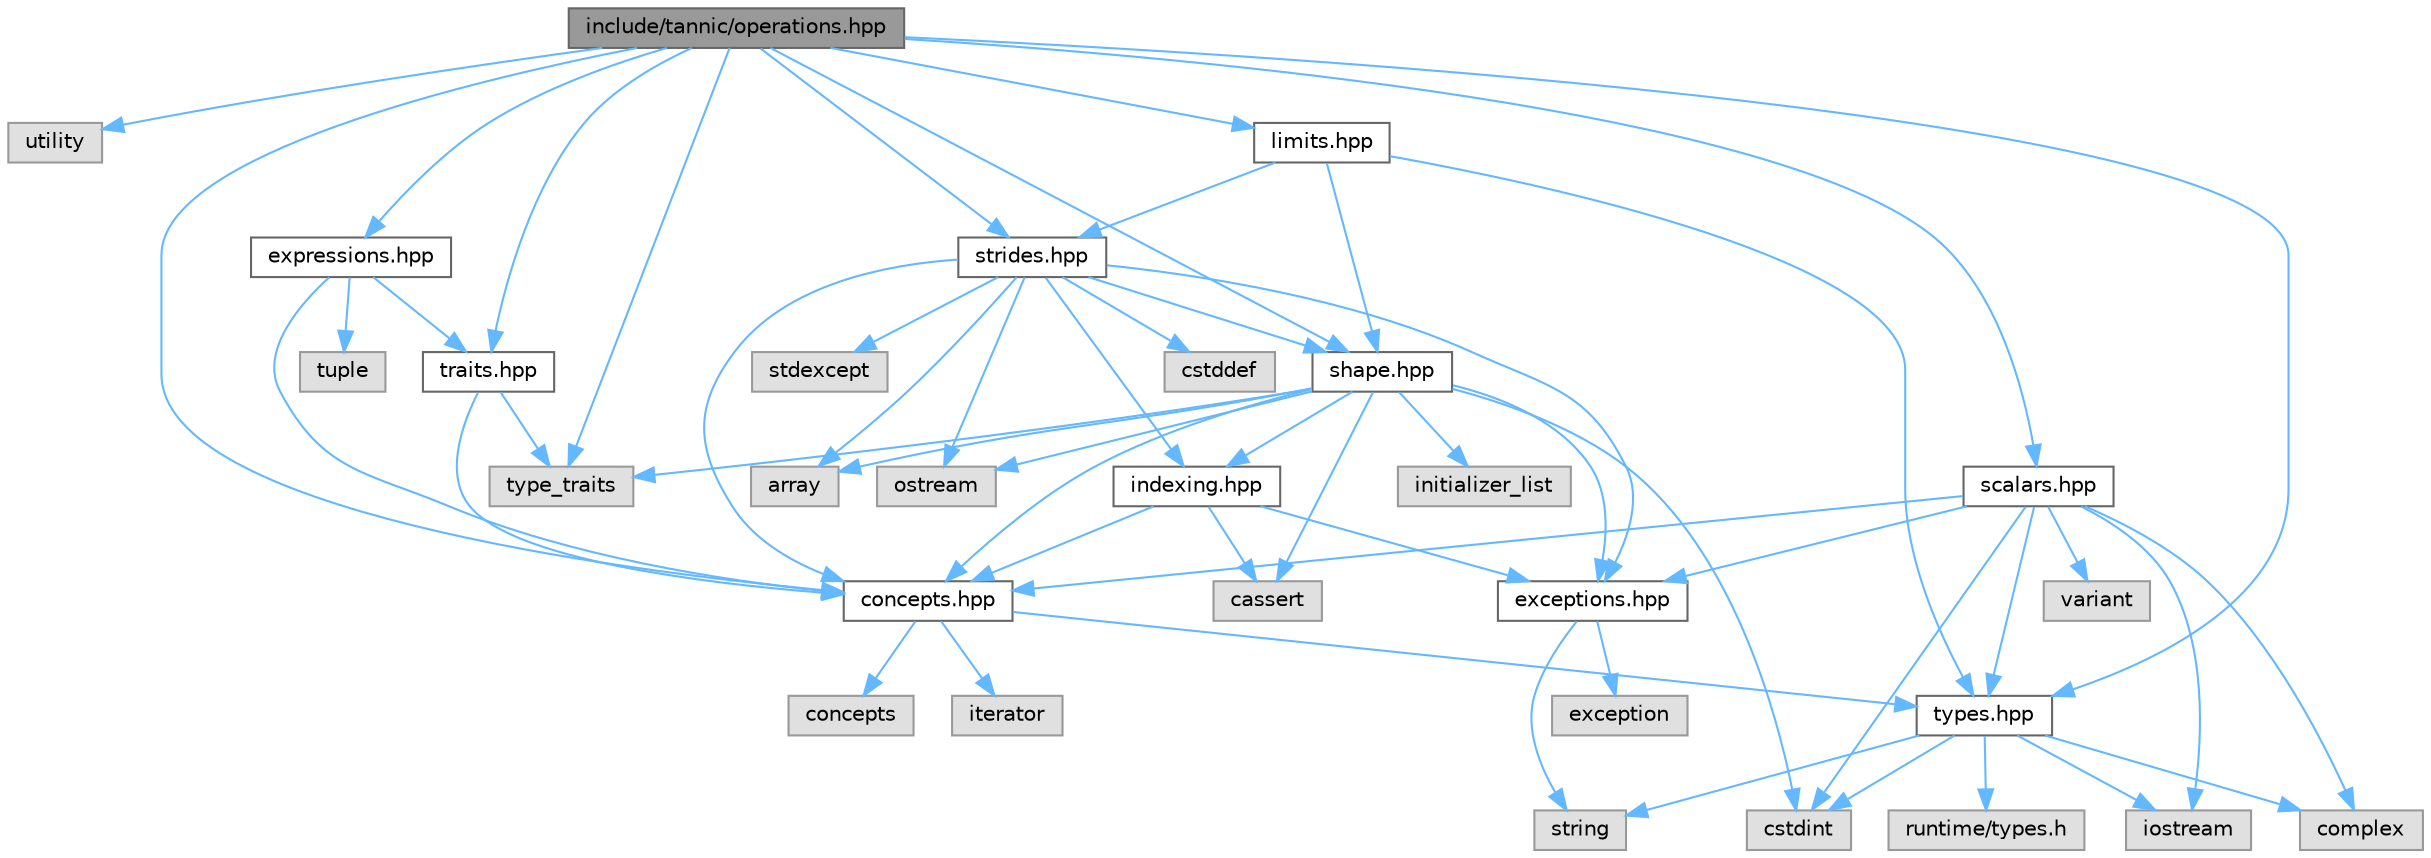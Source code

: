 digraph "include/tannic/operations.hpp"
{
 // LATEX_PDF_SIZE
  bgcolor="transparent";
  edge [fontname=Helvetica,fontsize=10,labelfontname=Helvetica,labelfontsize=10];
  node [fontname=Helvetica,fontsize=10,shape=box,height=0.2,width=0.4];
  Node1 [id="Node000001",label="include/tannic/operations.hpp",height=0.2,width=0.4,color="gray40", fillcolor="grey60", style="filled", fontcolor="black",tooltip=" "];
  Node1 -> Node2 [id="edge56_Node000001_Node000002",color="steelblue1",style="solid",tooltip=" "];
  Node2 [id="Node000002",label="utility",height=0.2,width=0.4,color="grey60", fillcolor="#E0E0E0", style="filled",tooltip=" "];
  Node1 -> Node3 [id="edge57_Node000001_Node000003",color="steelblue1",style="solid",tooltip=" "];
  Node3 [id="Node000003",label="type_traits",height=0.2,width=0.4,color="grey60", fillcolor="#E0E0E0", style="filled",tooltip=" "];
  Node1 -> Node4 [id="edge58_Node000001_Node000004",color="steelblue1",style="solid",tooltip=" "];
  Node4 [id="Node000004",label="concepts.hpp",height=0.2,width=0.4,color="grey40", fillcolor="white", style="filled",URL="$d7/dd8/concepts_8hpp.html",tooltip="Defines core C++20 concepts used throughout the Tannic Tensor Library."];
  Node4 -> Node5 [id="edge59_Node000004_Node000005",color="steelblue1",style="solid",tooltip=" "];
  Node5 [id="Node000005",label="concepts",height=0.2,width=0.4,color="grey60", fillcolor="#E0E0E0", style="filled",tooltip=" "];
  Node4 -> Node6 [id="edge60_Node000004_Node000006",color="steelblue1",style="solid",tooltip=" "];
  Node6 [id="Node000006",label="iterator",height=0.2,width=0.4,color="grey60", fillcolor="#E0E0E0", style="filled",tooltip=" "];
  Node4 -> Node7 [id="edge61_Node000004_Node000007",color="steelblue1",style="solid",tooltip=" "];
  Node7 [id="Node000007",label="types.hpp",height=0.2,width=0.4,color="grey40", fillcolor="white", style="filled",URL="$dd/de3/types_8hpp.html",tooltip="Core type system for the Tannic Tensor Library."];
  Node7 -> Node8 [id="edge62_Node000007_Node000008",color="steelblue1",style="solid",tooltip=" "];
  Node8 [id="Node000008",label="iostream",height=0.2,width=0.4,color="grey60", fillcolor="#E0E0E0", style="filled",tooltip=" "];
  Node7 -> Node9 [id="edge63_Node000007_Node000009",color="steelblue1",style="solid",tooltip=" "];
  Node9 [id="Node000009",label="cstdint",height=0.2,width=0.4,color="grey60", fillcolor="#E0E0E0", style="filled",tooltip=" "];
  Node7 -> Node10 [id="edge64_Node000007_Node000010",color="steelblue1",style="solid",tooltip=" "];
  Node10 [id="Node000010",label="string",height=0.2,width=0.4,color="grey60", fillcolor="#E0E0E0", style="filled",tooltip=" "];
  Node7 -> Node11 [id="edge65_Node000007_Node000011",color="steelblue1",style="solid",tooltip=" "];
  Node11 [id="Node000011",label="complex",height=0.2,width=0.4,color="grey60", fillcolor="#E0E0E0", style="filled",tooltip=" "];
  Node7 -> Node12 [id="edge66_Node000007_Node000012",color="steelblue1",style="solid",tooltip=" "];
  Node12 [id="Node000012",label="runtime/types.h",height=0.2,width=0.4,color="grey60", fillcolor="#E0E0E0", style="filled",tooltip=" "];
  Node1 -> Node13 [id="edge67_Node000001_Node000013",color="steelblue1",style="solid",tooltip=" "];
  Node13 [id="Node000013",label="expressions.hpp",height=0.2,width=0.4,color="grey40", fillcolor="white", style="filled",URL="$d5/d8b/expressions_8hpp.html",tooltip=" "];
  Node13 -> Node14 [id="edge68_Node000013_Node000014",color="steelblue1",style="solid",tooltip=" "];
  Node14 [id="Node000014",label="tuple",height=0.2,width=0.4,color="grey60", fillcolor="#E0E0E0", style="filled",tooltip=" "];
  Node13 -> Node15 [id="edge69_Node000013_Node000015",color="steelblue1",style="solid",tooltip=" "];
  Node15 [id="Node000015",label="traits.hpp",height=0.2,width=0.4,color="grey40", fillcolor="white", style="filled",URL="$df/d73/traits_8hpp.html",tooltip=" "];
  Node15 -> Node3 [id="edge70_Node000015_Node000003",color="steelblue1",style="solid",tooltip=" "];
  Node15 -> Node4 [id="edge71_Node000015_Node000004",color="steelblue1",style="solid",tooltip=" "];
  Node13 -> Node4 [id="edge72_Node000013_Node000004",color="steelblue1",style="solid",tooltip=" "];
  Node1 -> Node7 [id="edge73_Node000001_Node000007",color="steelblue1",style="solid",tooltip=" "];
  Node1 -> Node16 [id="edge74_Node000001_Node000016",color="steelblue1",style="solid",tooltip=" "];
  Node16 [id="Node000016",label="shape.hpp",height=0.2,width=0.4,color="grey40", fillcolor="white", style="filled",URL="$d3/d30/shape_8hpp.html",tooltip="Defines the Shape class for representing tensor dimensions."];
  Node16 -> Node3 [id="edge75_Node000016_Node000003",color="steelblue1",style="solid",tooltip=" "];
  Node16 -> Node17 [id="edge76_Node000016_Node000017",color="steelblue1",style="solid",tooltip=" "];
  Node17 [id="Node000017",label="array",height=0.2,width=0.4,color="grey60", fillcolor="#E0E0E0", style="filled",tooltip=" "];
  Node16 -> Node9 [id="edge77_Node000016_Node000009",color="steelblue1",style="solid",tooltip=" "];
  Node16 -> Node18 [id="edge78_Node000016_Node000018",color="steelblue1",style="solid",tooltip=" "];
  Node18 [id="Node000018",label="cassert",height=0.2,width=0.4,color="grey60", fillcolor="#E0E0E0", style="filled",tooltip=" "];
  Node16 -> Node19 [id="edge79_Node000016_Node000019",color="steelblue1",style="solid",tooltip=" "];
  Node19 [id="Node000019",label="initializer_list",height=0.2,width=0.4,color="grey60", fillcolor="#E0E0E0", style="filled",tooltip=" "];
  Node16 -> Node20 [id="edge80_Node000016_Node000020",color="steelblue1",style="solid",tooltip=" "];
  Node20 [id="Node000020",label="ostream",height=0.2,width=0.4,color="grey60", fillcolor="#E0E0E0", style="filled",tooltip=" "];
  Node16 -> Node4 [id="edge81_Node000016_Node000004",color="steelblue1",style="solid",tooltip=" "];
  Node16 -> Node21 [id="edge82_Node000016_Node000021",color="steelblue1",style="solid",tooltip=" "];
  Node21 [id="Node000021",label="indexing.hpp",height=0.2,width=0.4,color="grey40", fillcolor="white", style="filled",URL="$d7/d1d/indexing_8hpp.html",tooltip=" "];
  Node21 -> Node18 [id="edge83_Node000021_Node000018",color="steelblue1",style="solid",tooltip=" "];
  Node21 -> Node4 [id="edge84_Node000021_Node000004",color="steelblue1",style="solid",tooltip=" "];
  Node21 -> Node22 [id="edge85_Node000021_Node000022",color="steelblue1",style="solid",tooltip=" "];
  Node22 [id="Node000022",label="exceptions.hpp",height=0.2,width=0.4,color="grey40", fillcolor="white", style="filled",URL="$da/d49/exceptions_8hpp.html",tooltip="Defines the exceptions used in the library."];
  Node22 -> Node23 [id="edge86_Node000022_Node000023",color="steelblue1",style="solid",tooltip=" "];
  Node23 [id="Node000023",label="exception",height=0.2,width=0.4,color="grey60", fillcolor="#E0E0E0", style="filled",tooltip=" "];
  Node22 -> Node10 [id="edge87_Node000022_Node000010",color="steelblue1",style="solid",tooltip=" "];
  Node16 -> Node22 [id="edge88_Node000016_Node000022",color="steelblue1",style="solid",tooltip=" "];
  Node1 -> Node24 [id="edge89_Node000001_Node000024",color="steelblue1",style="solid",tooltip=" "];
  Node24 [id="Node000024",label="strides.hpp",height=0.2,width=0.4,color="grey40", fillcolor="white", style="filled",URL="$d7/d08/strides_8hpp.html",tooltip="Memory layout specification for tensor dimensions in the Tannic Tensor Library."];
  Node24 -> Node17 [id="edge90_Node000024_Node000017",color="steelblue1",style="solid",tooltip=" "];
  Node24 -> Node25 [id="edge91_Node000024_Node000025",color="steelblue1",style="solid",tooltip=" "];
  Node25 [id="Node000025",label="cstddef",height=0.2,width=0.4,color="grey60", fillcolor="#E0E0E0", style="filled",tooltip=" "];
  Node24 -> Node26 [id="edge92_Node000024_Node000026",color="steelblue1",style="solid",tooltip=" "];
  Node26 [id="Node000026",label="stdexcept",height=0.2,width=0.4,color="grey60", fillcolor="#E0E0E0", style="filled",tooltip=" "];
  Node24 -> Node20 [id="edge93_Node000024_Node000020",color="steelblue1",style="solid",tooltip=" "];
  Node24 -> Node4 [id="edge94_Node000024_Node000004",color="steelblue1",style="solid",tooltip=" "];
  Node24 -> Node16 [id="edge95_Node000024_Node000016",color="steelblue1",style="solid",tooltip=" "];
  Node24 -> Node21 [id="edge96_Node000024_Node000021",color="steelblue1",style="solid",tooltip=" "];
  Node24 -> Node22 [id="edge97_Node000024_Node000022",color="steelblue1",style="solid",tooltip=" "];
  Node1 -> Node15 [id="edge98_Node000001_Node000015",color="steelblue1",style="solid",tooltip=" "];
  Node1 -> Node27 [id="edge99_Node000001_Node000027",color="steelblue1",style="solid",tooltip=" "];
  Node27 [id="Node000027",label="scalars.hpp",height=0.2,width=0.4,color="grey40", fillcolor="white", style="filled",URL="$d3/d3c/scalars_8hpp.html",tooltip=" "];
  Node27 -> Node8 [id="edge100_Node000027_Node000008",color="steelblue1",style="solid",tooltip=" "];
  Node27 -> Node28 [id="edge101_Node000027_Node000028",color="steelblue1",style="solid",tooltip=" "];
  Node28 [id="Node000028",label="variant",height=0.2,width=0.4,color="grey60", fillcolor="#E0E0E0", style="filled",tooltip=" "];
  Node27 -> Node11 [id="edge102_Node000027_Node000011",color="steelblue1",style="solid",tooltip=" "];
  Node27 -> Node9 [id="edge103_Node000027_Node000009",color="steelblue1",style="solid",tooltip=" "];
  Node27 -> Node7 [id="edge104_Node000027_Node000007",color="steelblue1",style="solid",tooltip=" "];
  Node27 -> Node4 [id="edge105_Node000027_Node000004",color="steelblue1",style="solid",tooltip=" "];
  Node27 -> Node22 [id="edge106_Node000027_Node000022",color="steelblue1",style="solid",tooltip=" "];
  Node1 -> Node29 [id="edge107_Node000001_Node000029",color="steelblue1",style="solid",tooltip=" "];
  Node29 [id="Node000029",label="limits.hpp",height=0.2,width=0.4,color="grey40", fillcolor="white", style="filled",URL="$d7/df0/limits_8hpp.html",tooltip=" "];
  Node29 -> Node7 [id="edge108_Node000029_Node000007",color="steelblue1",style="solid",tooltip=" "];
  Node29 -> Node16 [id="edge109_Node000029_Node000016",color="steelblue1",style="solid",tooltip=" "];
  Node29 -> Node24 [id="edge110_Node000029_Node000024",color="steelblue1",style="solid",tooltip=" "];
}
